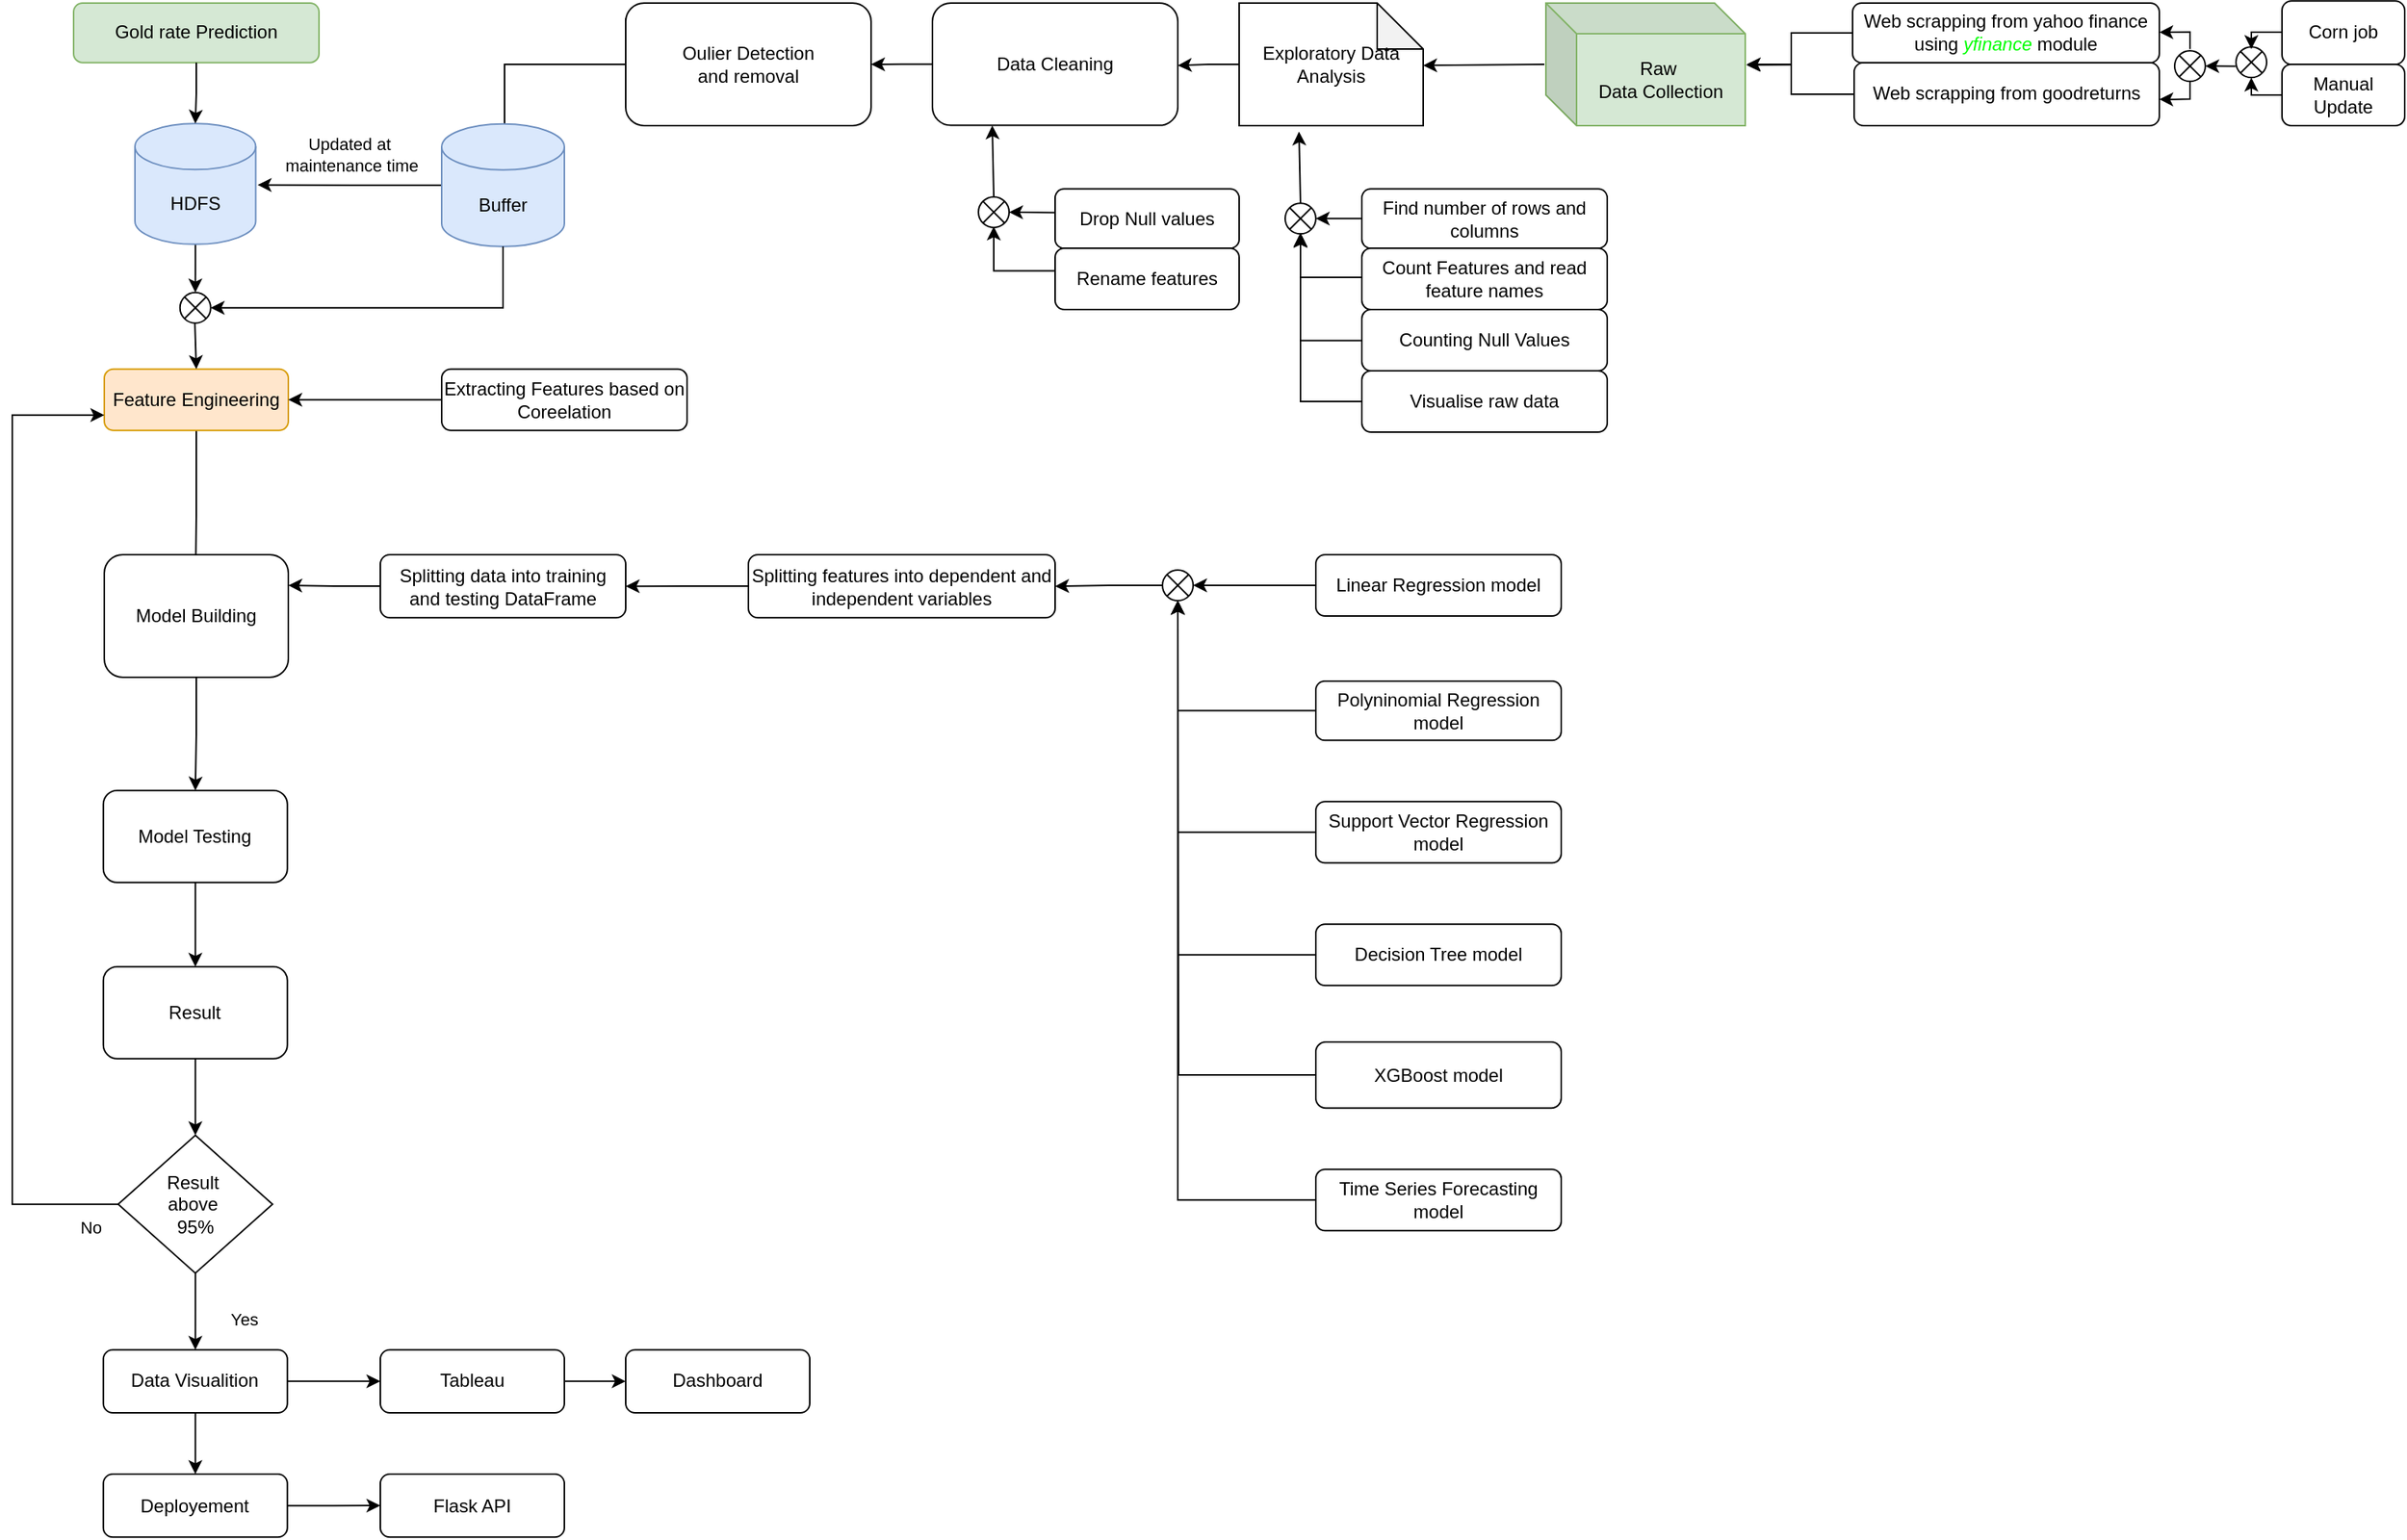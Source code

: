 <mxfile version="24.1.0" type="device">
  <diagram id="C5RBs43oDa-KdzZeNtuy" name="Page-1">
    <mxGraphModel dx="1625" dy="992" grid="1" gridSize="10" guides="1" tooltips="1" connect="1" arrows="1" fold="1" page="1" pageScale="1" pageWidth="827" pageHeight="1169" math="0" shadow="0">
      <root>
        <mxCell id="WIyWlLk6GJQsqaUBKTNV-0" />
        <mxCell id="WIyWlLk6GJQsqaUBKTNV-1" parent="WIyWlLk6GJQsqaUBKTNV-0" />
        <mxCell id="WIyWlLk6GJQsqaUBKTNV-3" value="Gold rate Prediction" style="rounded=1;whiteSpace=wrap;html=1;fontSize=12;glass=0;strokeWidth=1;shadow=0;fillColor=#d5e8d4;strokeColor=#82b366;" parent="WIyWlLk6GJQsqaUBKTNV-1" vertex="1">
          <mxGeometry x="80" y="40" width="160" height="38.87" as="geometry" />
        </mxCell>
        <mxCell id="WIyWlLk6GJQsqaUBKTNV-7" value="Web scrapping from&amp;nbsp;goodreturns" style="rounded=1;whiteSpace=wrap;html=1;fontSize=12;glass=0;strokeWidth=1;shadow=0;" parent="WIyWlLk6GJQsqaUBKTNV-1" vertex="1">
          <mxGeometry x="1241" y="78.88" width="199" height="41.12" as="geometry" />
        </mxCell>
        <mxCell id="45z9xxaqDZyugBGw1FdU-0" value="Web scrapping from yahoo finance using &lt;i&gt;&lt;font color=&quot;#00ff00&quot;&gt;yfinance&lt;/font&gt;&lt;/i&gt; module" style="rounded=1;whiteSpace=wrap;html=1;fontSize=12;glass=0;strokeWidth=1;shadow=0;" parent="WIyWlLk6GJQsqaUBKTNV-1" vertex="1">
          <mxGeometry x="1240" y="40" width="200" height="38.88" as="geometry" />
        </mxCell>
        <mxCell id="Lx_zCy60t3WamO-s119S-2" value="Raw&amp;nbsp;&lt;div&gt;Data Collection&lt;/div&gt;" style="shape=cube;whiteSpace=wrap;html=1;boundedLbl=1;backgroundOutline=1;darkOpacity=0.05;darkOpacity2=0.1;fillColor=#d5e8d4;strokeColor=#82b366;" parent="WIyWlLk6GJQsqaUBKTNV-1" vertex="1">
          <mxGeometry x="1040" y="40" width="130" height="80" as="geometry" />
        </mxCell>
        <mxCell id="f_Z9OUIoh-oaUNwtWdXr-1" style="edgeStyle=orthogonalEdgeStyle;rounded=0;orthogonalLoop=1;jettySize=auto;html=1;entryX=1;entryY=0.51;entryDx=0;entryDy=0;entryPerimeter=0;" parent="WIyWlLk6GJQsqaUBKTNV-1" source="Lx_zCy60t3WamO-s119S-3" target="Lx_zCy60t3WamO-s119S-6" edge="1">
          <mxGeometry relative="1" as="geometry">
            <mxPoint x="680" y="283.75" as="targetPoint" />
          </mxGeometry>
        </mxCell>
        <mxCell id="Lx_zCy60t3WamO-s119S-3" value="Exploratory Data Analysis" style="shape=note;whiteSpace=wrap;html=1;backgroundOutline=1;darkOpacity=0.05;" parent="WIyWlLk6GJQsqaUBKTNV-1" vertex="1">
          <mxGeometry x="840" y="40" width="120" height="80" as="geometry" />
        </mxCell>
        <mxCell id="f_Z9OUIoh-oaUNwtWdXr-3" style="edgeStyle=orthogonalEdgeStyle;rounded=0;orthogonalLoop=1;jettySize=auto;html=1;entryX=0.5;entryY=0;entryDx=0;entryDy=0;entryPerimeter=0;" parent="WIyWlLk6GJQsqaUBKTNV-1" source="Lx_zCy60t3WamO-s119S-4" target="fINDWyjsBGiu346TCF-v-44" edge="1">
          <mxGeometry relative="1" as="geometry">
            <mxPoint x="157.035" y="218.87" as="targetPoint" />
          </mxGeometry>
        </mxCell>
        <mxCell id="Lx_zCy60t3WamO-s119S-4" value="HDFS" style="shape=cylinder3;whiteSpace=wrap;html=1;boundedLbl=1;backgroundOutline=1;size=15;fillColor=#dae8fc;strokeColor=#6c8ebf;" parent="WIyWlLk6GJQsqaUBKTNV-1" vertex="1">
          <mxGeometry x="120" y="118.68" width="78.75" height="78.75" as="geometry" />
        </mxCell>
        <mxCell id="Lx_zCy60t3WamO-s119S-6" value="Data Cleaning" style="rounded=1;whiteSpace=wrap;html=1;" parent="WIyWlLk6GJQsqaUBKTNV-1" vertex="1">
          <mxGeometry x="640" y="40" width="160" height="79.81" as="geometry" />
        </mxCell>
        <mxCell id="f_Z9OUIoh-oaUNwtWdXr-5" style="edgeStyle=orthogonalEdgeStyle;rounded=0;orthogonalLoop=1;jettySize=auto;html=1;" parent="WIyWlLk6GJQsqaUBKTNV-1" source="Lx_zCy60t3WamO-s119S-7" edge="1">
          <mxGeometry relative="1" as="geometry">
            <mxPoint x="159.38" y="428.87" as="targetPoint" />
          </mxGeometry>
        </mxCell>
        <mxCell id="Lx_zCy60t3WamO-s119S-7" value="Feature Engineering" style="rounded=1;whiteSpace=wrap;html=1;fillColor=#ffe6cc;strokeColor=#d79b00;" parent="WIyWlLk6GJQsqaUBKTNV-1" vertex="1">
          <mxGeometry x="100" y="278.87" width="120" height="40" as="geometry" />
        </mxCell>
        <mxCell id="207AoXYVHsI5x0lg2Cva-0" style="edgeStyle=orthogonalEdgeStyle;rounded=0;orthogonalLoop=1;jettySize=auto;html=1;entryX=0.5;entryY=0;entryDx=0;entryDy=0;" parent="WIyWlLk6GJQsqaUBKTNV-1" source="Lx_zCy60t3WamO-s119S-8" target="Lx_zCy60t3WamO-s119S-12" edge="1">
          <mxGeometry relative="1" as="geometry" />
        </mxCell>
        <mxCell id="Lx_zCy60t3WamO-s119S-8" value="Model Building" style="rounded=1;whiteSpace=wrap;html=1;" parent="WIyWlLk6GJQsqaUBKTNV-1" vertex="1">
          <mxGeometry x="100" y="400" width="120" height="80" as="geometry" />
        </mxCell>
        <mxCell id="Lx_zCy60t3WamO-s119S-9" value="Linear Regression model" style="rounded=1;whiteSpace=wrap;html=1;" parent="WIyWlLk6GJQsqaUBKTNV-1" vertex="1">
          <mxGeometry x="890" y="400" width="160" height="40" as="geometry" />
        </mxCell>
        <mxCell id="Lx_zCy60t3WamO-s119S-10" value="Polyninomial Regression model" style="rounded=1;whiteSpace=wrap;html=1;" parent="WIyWlLk6GJQsqaUBKTNV-1" vertex="1">
          <mxGeometry x="890" y="482.5" width="160" height="38.63" as="geometry" />
        </mxCell>
        <mxCell id="Lx_zCy60t3WamO-s119S-11" value="Time Series F&lt;span style=&quot;background-color: initial;&quot;&gt;orecasting model&lt;/span&gt;" style="rounded=1;whiteSpace=wrap;html=1;" parent="WIyWlLk6GJQsqaUBKTNV-1" vertex="1">
          <mxGeometry x="890" y="801.13" width="160" height="40" as="geometry" />
        </mxCell>
        <mxCell id="207AoXYVHsI5x0lg2Cva-2" style="edgeStyle=orthogonalEdgeStyle;rounded=0;orthogonalLoop=1;jettySize=auto;html=1;entryX=0.5;entryY=0;entryDx=0;entryDy=0;" parent="WIyWlLk6GJQsqaUBKTNV-1" source="Lx_zCy60t3WamO-s119S-12" target="Lx_zCy60t3WamO-s119S-13" edge="1">
          <mxGeometry relative="1" as="geometry" />
        </mxCell>
        <mxCell id="Lx_zCy60t3WamO-s119S-12" value="Model Testing" style="rounded=1;whiteSpace=wrap;html=1;" parent="WIyWlLk6GJQsqaUBKTNV-1" vertex="1">
          <mxGeometry x="99.38" y="553.87" width="120" height="60" as="geometry" />
        </mxCell>
        <mxCell id="207AoXYVHsI5x0lg2Cva-3" style="edgeStyle=orthogonalEdgeStyle;rounded=0;orthogonalLoop=1;jettySize=auto;html=1;entryX=0.5;entryY=0;entryDx=0;entryDy=0;" parent="WIyWlLk6GJQsqaUBKTNV-1" source="Lx_zCy60t3WamO-s119S-13" target="Lx_zCy60t3WamO-s119S-14" edge="1">
          <mxGeometry relative="1" as="geometry" />
        </mxCell>
        <mxCell id="Lx_zCy60t3WamO-s119S-13" value="Result" style="rounded=1;whiteSpace=wrap;html=1;" parent="WIyWlLk6GJQsqaUBKTNV-1" vertex="1">
          <mxGeometry x="99.38" y="668.87" width="120" height="60" as="geometry" />
        </mxCell>
        <mxCell id="207AoXYVHsI5x0lg2Cva-4" style="edgeStyle=orthogonalEdgeStyle;rounded=0;orthogonalLoop=1;jettySize=auto;html=1;entryX=0.5;entryY=0;entryDx=0;entryDy=0;" parent="WIyWlLk6GJQsqaUBKTNV-1" source="Lx_zCy60t3WamO-s119S-14" target="Lx_zCy60t3WamO-s119S-15" edge="1">
          <mxGeometry relative="1" as="geometry" />
        </mxCell>
        <mxCell id="207AoXYVHsI5x0lg2Cva-9" value="No" style="edgeLabel;html=1;align=center;verticalAlign=middle;resizable=0;points=[];" parent="207AoXYVHsI5x0lg2Cva-4" vertex="1" connectable="0">
          <mxGeometry x="-0.096" y="-1" relative="1" as="geometry">
            <mxPoint x="-68" y="-53" as="offset" />
          </mxGeometry>
        </mxCell>
        <mxCell id="207AoXYVHsI5x0lg2Cva-6" style="edgeStyle=orthogonalEdgeStyle;rounded=0;orthogonalLoop=1;jettySize=auto;html=1;" parent="WIyWlLk6GJQsqaUBKTNV-1" edge="1">
          <mxGeometry relative="1" as="geometry">
            <Array as="points">
              <mxPoint x="40" y="824" />
              <mxPoint x="40" y="309" />
            </Array>
            <mxPoint x="119.07" y="823.87" as="sourcePoint" />
            <mxPoint x="100" y="308.87" as="targetPoint" />
          </mxGeometry>
        </mxCell>
        <mxCell id="Lx_zCy60t3WamO-s119S-14" value="Result&amp;nbsp;&lt;div&gt;above&amp;nbsp;&lt;/div&gt;&lt;div&gt;95%&lt;/div&gt;" style="rhombus;whiteSpace=wrap;html=1;" parent="WIyWlLk6GJQsqaUBKTNV-1" vertex="1">
          <mxGeometry x="109.07" y="778.87" width="100.62" height="90" as="geometry" />
        </mxCell>
        <mxCell id="fINDWyjsBGiu346TCF-v-46" style="edgeStyle=orthogonalEdgeStyle;rounded=0;orthogonalLoop=1;jettySize=auto;html=1;exitX=1;exitY=0.5;exitDx=0;exitDy=0;entryX=0;entryY=0.5;entryDx=0;entryDy=0;" parent="WIyWlLk6GJQsqaUBKTNV-1" source="Lx_zCy60t3WamO-s119S-15" target="Bs1DXFhn0Ka5rFbyzfk1-0" edge="1">
          <mxGeometry relative="1" as="geometry" />
        </mxCell>
        <mxCell id="bZugAuWg9ta56m7mfIGF-15" style="edgeStyle=orthogonalEdgeStyle;rounded=0;orthogonalLoop=1;jettySize=auto;html=1;" edge="1" parent="WIyWlLk6GJQsqaUBKTNV-1" source="Lx_zCy60t3WamO-s119S-15" target="bZugAuWg9ta56m7mfIGF-14">
          <mxGeometry relative="1" as="geometry" />
        </mxCell>
        <mxCell id="Lx_zCy60t3WamO-s119S-15" value="Data Visualition" style="rounded=1;whiteSpace=wrap;html=1;" parent="WIyWlLk6GJQsqaUBKTNV-1" vertex="1">
          <mxGeometry x="99.38" y="918.87" width="120" height="41.13" as="geometry" />
        </mxCell>
        <mxCell id="Lx_zCy60t3WamO-s119S-16" value="Dashboard" style="rounded=1;whiteSpace=wrap;html=1;" parent="WIyWlLk6GJQsqaUBKTNV-1" vertex="1">
          <mxGeometry x="440" y="918.87" width="120" height="41.13" as="geometry" />
        </mxCell>
        <mxCell id="fINDWyjsBGiu346TCF-v-47" style="edgeStyle=orthogonalEdgeStyle;rounded=0;orthogonalLoop=1;jettySize=auto;html=1;exitX=1;exitY=0.5;exitDx=0;exitDy=0;" parent="WIyWlLk6GJQsqaUBKTNV-1" source="Bs1DXFhn0Ka5rFbyzfk1-0" target="Lx_zCy60t3WamO-s119S-16" edge="1">
          <mxGeometry relative="1" as="geometry" />
        </mxCell>
        <mxCell id="Bs1DXFhn0Ka5rFbyzfk1-0" value="Tableau" style="rounded=1;whiteSpace=wrap;html=1;" parent="WIyWlLk6GJQsqaUBKTNV-1" vertex="1">
          <mxGeometry x="280" y="918.87" width="120" height="41.13" as="geometry" />
        </mxCell>
        <mxCell id="f_Z9OUIoh-oaUNwtWdXr-2" style="edgeStyle=orthogonalEdgeStyle;rounded=0;orthogonalLoop=1;jettySize=auto;html=1;entryX=1;entryY=0.5;entryDx=0;entryDy=0;entryPerimeter=0;" parent="WIyWlLk6GJQsqaUBKTNV-1" edge="1">
          <mxGeometry relative="1" as="geometry">
            <mxPoint x="440" y="50" as="sourcePoint" />
            <mxPoint x="360" y="130" as="targetPoint" />
            <Array as="points">
              <mxPoint x="440" y="80" />
              <mxPoint x="361" y="80" />
            </Array>
          </mxGeometry>
        </mxCell>
        <mxCell id="f_Z9OUIoh-oaUNwtWdXr-4" style="edgeStyle=orthogonalEdgeStyle;rounded=0;orthogonalLoop=1;jettySize=auto;html=1;entryX=0.5;entryY=0;entryDx=0;entryDy=0;entryPerimeter=0;" parent="WIyWlLk6GJQsqaUBKTNV-1" source="WIyWlLk6GJQsqaUBKTNV-3" target="Lx_zCy60t3WamO-s119S-4" edge="1">
          <mxGeometry relative="1" as="geometry">
            <mxPoint x="250" y="128.87" as="targetPoint" />
          </mxGeometry>
        </mxCell>
        <mxCell id="f_Z9OUIoh-oaUNwtWdXr-17" style="edgeStyle=orthogonalEdgeStyle;rounded=0;orthogonalLoop=1;jettySize=auto;html=1;" parent="WIyWlLk6GJQsqaUBKTNV-1" source="f_Z9OUIoh-oaUNwtWdXr-10" target="Lx_zCy60t3WamO-s119S-7" edge="1">
          <mxGeometry relative="1" as="geometry" />
        </mxCell>
        <mxCell id="f_Z9OUIoh-oaUNwtWdXr-10" value="Extracting Features based on Coreelation" style="rounded=1;whiteSpace=wrap;html=1;" parent="WIyWlLk6GJQsqaUBKTNV-1" vertex="1">
          <mxGeometry x="320" y="278.87" width="160" height="40" as="geometry" />
        </mxCell>
        <mxCell id="f_Z9OUIoh-oaUNwtWdXr-16" style="edgeStyle=orthogonalEdgeStyle;rounded=0;orthogonalLoop=1;jettySize=auto;html=1;entryX=1.005;entryY=0.504;entryDx=0;entryDy=0;entryPerimeter=0;" parent="WIyWlLk6GJQsqaUBKTNV-1" source="45z9xxaqDZyugBGw1FdU-0" target="Lx_zCy60t3WamO-s119S-2" edge="1">
          <mxGeometry relative="1" as="geometry">
            <Array as="points">
              <mxPoint x="1200" y="59" />
              <mxPoint x="1200" y="80" />
            </Array>
          </mxGeometry>
        </mxCell>
        <mxCell id="f_Z9OUIoh-oaUNwtWdXr-18" style="edgeStyle=orthogonalEdgeStyle;rounded=0;orthogonalLoop=1;jettySize=auto;html=1;entryX=1.008;entryY=0.5;entryDx=0;entryDy=0;entryPerimeter=0;" parent="WIyWlLk6GJQsqaUBKTNV-1" source="WIyWlLk6GJQsqaUBKTNV-7" target="Lx_zCy60t3WamO-s119S-2" edge="1">
          <mxGeometry relative="1" as="geometry">
            <mxPoint x="1170" y="86" as="targetPoint" />
            <Array as="points">
              <mxPoint x="1200" y="99" />
              <mxPoint x="1200" y="80" />
            </Array>
          </mxGeometry>
        </mxCell>
        <mxCell id="f_Z9OUIoh-oaUNwtWdXr-19" value="Counting Null Values" style="rounded=1;whiteSpace=wrap;html=1;fontSize=12;glass=0;strokeWidth=1;shadow=0;" parent="WIyWlLk6GJQsqaUBKTNV-1" vertex="1">
          <mxGeometry x="920" y="240" width="160" height="40" as="geometry" />
        </mxCell>
        <mxCell id="f_Z9OUIoh-oaUNwtWdXr-20" value="Count Features and read feature names" style="rounded=1;whiteSpace=wrap;html=1;fontSize=12;glass=0;strokeWidth=1;shadow=0;" parent="WIyWlLk6GJQsqaUBKTNV-1" vertex="1">
          <mxGeometry x="920" y="200" width="160" height="40" as="geometry" />
        </mxCell>
        <mxCell id="f_Z9OUIoh-oaUNwtWdXr-22" value="Find number of rows and columns" style="rounded=1;whiteSpace=wrap;html=1;fontSize=12;glass=0;strokeWidth=1;shadow=0;" parent="WIyWlLk6GJQsqaUBKTNV-1" vertex="1">
          <mxGeometry x="920" y="161.25" width="160" height="38.75" as="geometry" />
        </mxCell>
        <mxCell id="f_Z9OUIoh-oaUNwtWdXr-23" value="Visualise raw data" style="rounded=1;whiteSpace=wrap;html=1;fontSize=12;glass=0;strokeWidth=1;shadow=0;" parent="WIyWlLk6GJQsqaUBKTNV-1" vertex="1">
          <mxGeometry x="920" y="280" width="160" height="40" as="geometry" />
        </mxCell>
        <mxCell id="f_Z9OUIoh-oaUNwtWdXr-30" value="Drop Null values" style="rounded=1;whiteSpace=wrap;html=1;" parent="WIyWlLk6GJQsqaUBKTNV-1" vertex="1">
          <mxGeometry x="720" y="161.26" width="120" height="38.74" as="geometry" />
        </mxCell>
        <mxCell id="f_Z9OUIoh-oaUNwtWdXr-31" value="Rename features" style="rounded=1;whiteSpace=wrap;html=1;" parent="WIyWlLk6GJQsqaUBKTNV-1" vertex="1">
          <mxGeometry x="720" y="200" width="120" height="40" as="geometry" />
        </mxCell>
        <mxCell id="207AoXYVHsI5x0lg2Cva-10" value="Yes" style="edgeLabel;html=1;align=center;verticalAlign=middle;resizable=0;points=[];" parent="WIyWlLk6GJQsqaUBKTNV-1" vertex="1" connectable="0">
          <mxGeometry x="190.38" y="898.67" as="geometry" />
        </mxCell>
        <mxCell id="bZugAuWg9ta56m7mfIGF-3" style="edgeStyle=orthogonalEdgeStyle;rounded=0;orthogonalLoop=1;jettySize=auto;html=1;entryX=1;entryY=0.5;entryDx=0;entryDy=0;" edge="1" parent="WIyWlLk6GJQsqaUBKTNV-1" source="207AoXYVHsI5x0lg2Cva-11" target="207AoXYVHsI5x0lg2Cva-12">
          <mxGeometry relative="1" as="geometry" />
        </mxCell>
        <mxCell id="207AoXYVHsI5x0lg2Cva-11" value="Splitting features into dependent and independent variables" style="rounded=1;whiteSpace=wrap;html=1;" parent="WIyWlLk6GJQsqaUBKTNV-1" vertex="1">
          <mxGeometry x="520" y="400" width="200" height="41.13" as="geometry" />
        </mxCell>
        <mxCell id="bZugAuWg9ta56m7mfIGF-19" style="edgeStyle=orthogonalEdgeStyle;rounded=0;orthogonalLoop=1;jettySize=auto;html=1;entryX=1;entryY=0.25;entryDx=0;entryDy=0;" edge="1" parent="WIyWlLk6GJQsqaUBKTNV-1" source="207AoXYVHsI5x0lg2Cva-12" target="Lx_zCy60t3WamO-s119S-8">
          <mxGeometry relative="1" as="geometry" />
        </mxCell>
        <mxCell id="207AoXYVHsI5x0lg2Cva-12" value="Splitting data into training and testing DataFrame" style="rounded=1;whiteSpace=wrap;html=1;" parent="WIyWlLk6GJQsqaUBKTNV-1" vertex="1">
          <mxGeometry x="280" y="400" width="160" height="41.13" as="geometry" />
        </mxCell>
        <mxCell id="fINDWyjsBGiu346TCF-v-8" style="edgeStyle=orthogonalEdgeStyle;rounded=0;orthogonalLoop=1;jettySize=auto;html=1;" parent="WIyWlLk6GJQsqaUBKTNV-1" source="fINDWyjsBGiu346TCF-v-1" edge="1">
          <mxGeometry relative="1" as="geometry">
            <mxPoint x="200" y="158.68" as="targetPoint" />
          </mxGeometry>
        </mxCell>
        <mxCell id="fINDWyjsBGiu346TCF-v-48" value="Updated at&amp;nbsp;&lt;div&gt;maintenance time&lt;/div&gt;" style="edgeLabel;html=1;align=center;verticalAlign=middle;resizable=0;points=[];" parent="fINDWyjsBGiu346TCF-v-8" vertex="1" connectable="0">
          <mxGeometry x="0.062" y="2" relative="1" as="geometry">
            <mxPoint x="4" y="-22" as="offset" />
          </mxGeometry>
        </mxCell>
        <mxCell id="fINDWyjsBGiu346TCF-v-1" value="&lt;div&gt;&lt;span style=&quot;background-color: initial;&quot;&gt;Buffer&lt;/span&gt;&lt;br&gt;&lt;/div&gt;" style="shape=cylinder3;whiteSpace=wrap;html=1;boundedLbl=1;backgroundOutline=1;size=15;fillColor=#dae8fc;strokeColor=#6c8ebf;" parent="WIyWlLk6GJQsqaUBKTNV-1" vertex="1">
          <mxGeometry x="320" y="118.87" width="80" height="80" as="geometry" />
        </mxCell>
        <mxCell id="fINDWyjsBGiu346TCF-v-11" value="" style="endArrow=classic;html=1;rounded=0;exitX=0.5;exitY=1;exitDx=0;exitDy=0;exitPerimeter=0;entryX=1;entryY=0.5;entryDx=0;entryDy=0;entryPerimeter=0;" parent="WIyWlLk6GJQsqaUBKTNV-1" source="fINDWyjsBGiu346TCF-v-1" target="fINDWyjsBGiu346TCF-v-44" edge="1">
          <mxGeometry width="50" height="50" relative="1" as="geometry">
            <mxPoint x="249.07" y="357.62" as="sourcePoint" />
            <mxPoint x="170" y="228.87" as="targetPoint" />
            <Array as="points">
              <mxPoint x="360" y="238.87" />
            </Array>
          </mxGeometry>
        </mxCell>
        <mxCell id="fINDWyjsBGiu346TCF-v-12" value="" style="endArrow=classic;html=1;rounded=0;" parent="WIyWlLk6GJQsqaUBKTNV-1" edge="1">
          <mxGeometry width="50" height="50" relative="1" as="geometry">
            <mxPoint x="159.07" y="248.87" as="sourcePoint" />
            <mxPoint x="160" y="278.87" as="targetPoint" />
          </mxGeometry>
        </mxCell>
        <mxCell id="fINDWyjsBGiu346TCF-v-13" value="Corn job" style="rounded=1;whiteSpace=wrap;html=1;" parent="WIyWlLk6GJQsqaUBKTNV-1" vertex="1">
          <mxGeometry x="1520" y="38.63" width="80" height="41.37" as="geometry" />
        </mxCell>
        <mxCell id="fINDWyjsBGiu346TCF-v-14" value="Manual Update" style="rounded=1;whiteSpace=wrap;html=1;" parent="WIyWlLk6GJQsqaUBKTNV-1" vertex="1">
          <mxGeometry x="1520" y="80" width="80" height="40" as="geometry" />
        </mxCell>
        <mxCell id="fINDWyjsBGiu346TCF-v-15" value="" style="verticalLabelPosition=bottom;verticalAlign=top;html=1;shape=mxgraph.flowchart.or;" parent="WIyWlLk6GJQsqaUBKTNV-1" vertex="1">
          <mxGeometry x="1490" y="68.63" width="20" height="20" as="geometry" />
        </mxCell>
        <mxCell id="fINDWyjsBGiu346TCF-v-20" value="" style="verticalLabelPosition=bottom;verticalAlign=top;html=1;shape=mxgraph.flowchart.or;" parent="WIyWlLk6GJQsqaUBKTNV-1" vertex="1">
          <mxGeometry x="1450" y="71.13" width="20" height="20" as="geometry" />
        </mxCell>
        <mxCell id="fINDWyjsBGiu346TCF-v-21" value="" style="endArrow=classic;html=1;rounded=0;entryX=1;entryY=0.5;entryDx=0;entryDy=0;entryPerimeter=0;exitX=-0.008;exitY=0.631;exitDx=0;exitDy=0;exitPerimeter=0;" parent="WIyWlLk6GJQsqaUBKTNV-1" source="fINDWyjsBGiu346TCF-v-15" target="fINDWyjsBGiu346TCF-v-20" edge="1">
          <mxGeometry width="50" height="50" relative="1" as="geometry">
            <mxPoint x="1480" y="139.88" as="sourcePoint" />
            <mxPoint x="1530" y="89.88" as="targetPoint" />
          </mxGeometry>
        </mxCell>
        <mxCell id="fINDWyjsBGiu346TCF-v-22" value="" style="endArrow=classic;html=1;rounded=0;entryX=1;entryY=0.5;entryDx=0;entryDy=0;entryPerimeter=0;" parent="WIyWlLk6GJQsqaUBKTNV-1" edge="1">
          <mxGeometry width="50" height="50" relative="1" as="geometry">
            <mxPoint x="1460" y="70" as="sourcePoint" />
            <mxPoint x="1440" y="59.05" as="targetPoint" />
            <Array as="points">
              <mxPoint x="1460" y="58.88" />
            </Array>
          </mxGeometry>
        </mxCell>
        <mxCell id="fINDWyjsBGiu346TCF-v-23" value="" style="endArrow=classic;html=1;rounded=0;entryX=1;entryY=0.5;entryDx=0;entryDy=0;entryPerimeter=0;exitX=0.5;exitY=1;exitDx=0;exitDy=0;exitPerimeter=0;" parent="WIyWlLk6GJQsqaUBKTNV-1" source="fINDWyjsBGiu346TCF-v-20" edge="1">
          <mxGeometry width="50" height="50" relative="1" as="geometry">
            <mxPoint x="1460" y="122.63" as="sourcePoint" />
            <mxPoint x="1440" y="102.8" as="targetPoint" />
            <Array as="points">
              <mxPoint x="1460" y="102.63" />
              <mxPoint x="1450" y="102.88" />
            </Array>
          </mxGeometry>
        </mxCell>
        <mxCell id="fINDWyjsBGiu346TCF-v-25" value="" style="endArrow=classic;html=1;rounded=0;entryX=1;entryY=0.509;entryDx=0;entryDy=0;entryPerimeter=0;" parent="WIyWlLk6GJQsqaUBKTNV-1" target="Lx_zCy60t3WamO-s119S-3" edge="1">
          <mxGeometry width="50" height="50" relative="1" as="geometry">
            <mxPoint x="1039" y="80" as="sourcePoint" />
            <mxPoint x="820" y="240" as="targetPoint" />
          </mxGeometry>
        </mxCell>
        <mxCell id="fINDWyjsBGiu346TCF-v-26" value="" style="verticalLabelPosition=bottom;verticalAlign=top;html=1;shape=mxgraph.flowchart.or;" parent="WIyWlLk6GJQsqaUBKTNV-1" vertex="1">
          <mxGeometry x="870" y="170.63" width="20" height="20" as="geometry" />
        </mxCell>
        <mxCell id="fINDWyjsBGiu346TCF-v-27" value="" style="endArrow=classic;html=1;rounded=0;entryX=0.325;entryY=1.048;entryDx=0;entryDy=0;entryPerimeter=0;exitX=0.5;exitY=0;exitDx=0;exitDy=0;exitPerimeter=0;" parent="WIyWlLk6GJQsqaUBKTNV-1" source="fINDWyjsBGiu346TCF-v-26" target="Lx_zCy60t3WamO-s119S-3" edge="1">
          <mxGeometry width="50" height="50" relative="1" as="geometry">
            <mxPoint x="930" y="290" as="sourcePoint" />
            <mxPoint x="980" y="240" as="targetPoint" />
          </mxGeometry>
        </mxCell>
        <mxCell id="fINDWyjsBGiu346TCF-v-28" value="" style="endArrow=classic;html=1;rounded=0;entryX=1;entryY=0.5;entryDx=0;entryDy=0;entryPerimeter=0;exitX=0;exitY=0.5;exitDx=0;exitDy=0;" parent="WIyWlLk6GJQsqaUBKTNV-1" source="f_Z9OUIoh-oaUNwtWdXr-22" target="fINDWyjsBGiu346TCF-v-26" edge="1">
          <mxGeometry width="50" height="50" relative="1" as="geometry">
            <mxPoint x="930" y="290" as="sourcePoint" />
            <mxPoint x="980" y="240" as="targetPoint" />
          </mxGeometry>
        </mxCell>
        <mxCell id="fINDWyjsBGiu346TCF-v-29" value="" style="endArrow=classic;html=1;rounded=0;entryX=0.5;entryY=1;entryDx=0;entryDy=0;entryPerimeter=0;exitX=0;exitY=0.5;exitDx=0;exitDy=0;" parent="WIyWlLk6GJQsqaUBKTNV-1" source="f_Z9OUIoh-oaUNwtWdXr-23" target="fINDWyjsBGiu346TCF-v-26" edge="1">
          <mxGeometry width="50" height="50" relative="1" as="geometry">
            <mxPoint x="930" y="290" as="sourcePoint" />
            <mxPoint x="980" y="240" as="targetPoint" />
            <Array as="points">
              <mxPoint x="880" y="300" />
            </Array>
          </mxGeometry>
        </mxCell>
        <mxCell id="fINDWyjsBGiu346TCF-v-30" value="" style="endArrow=classic;html=1;rounded=0;exitX=0;exitY=0.5;exitDx=0;exitDy=0;" parent="WIyWlLk6GJQsqaUBKTNV-1" edge="1">
          <mxGeometry width="50" height="50" relative="1" as="geometry">
            <mxPoint x="920" y="260.25" as="sourcePoint" />
            <mxPoint x="880" y="190" as="targetPoint" />
            <Array as="points">
              <mxPoint x="880" y="260.25" />
            </Array>
          </mxGeometry>
        </mxCell>
        <mxCell id="fINDWyjsBGiu346TCF-v-31" value="" style="endArrow=classic;html=1;rounded=0;exitX=0;exitY=0.5;exitDx=0;exitDy=0;" parent="WIyWlLk6GJQsqaUBKTNV-1" edge="1">
          <mxGeometry width="50" height="50" relative="1" as="geometry">
            <mxPoint x="920" y="219" as="sourcePoint" />
            <mxPoint x="880" y="190" as="targetPoint" />
            <Array as="points">
              <mxPoint x="880" y="219" />
            </Array>
          </mxGeometry>
        </mxCell>
        <mxCell id="fINDWyjsBGiu346TCF-v-32" value="" style="verticalLabelPosition=bottom;verticalAlign=top;html=1;shape=mxgraph.flowchart.or;" parent="WIyWlLk6GJQsqaUBKTNV-1" vertex="1">
          <mxGeometry x="670" y="166.44" width="20" height="20" as="geometry" />
        </mxCell>
        <mxCell id="fINDWyjsBGiu346TCF-v-33" value="" style="endArrow=classic;html=1;rounded=0;entryX=0.325;entryY=1.048;entryDx=0;entryDy=0;entryPerimeter=0;exitX=0.5;exitY=0;exitDx=0;exitDy=0;exitPerimeter=0;" parent="WIyWlLk6GJQsqaUBKTNV-1" source="fINDWyjsBGiu346TCF-v-32" edge="1">
          <mxGeometry width="50" height="50" relative="1" as="geometry">
            <mxPoint x="730" y="285.81" as="sourcePoint" />
            <mxPoint x="679" y="119.81" as="targetPoint" />
          </mxGeometry>
        </mxCell>
        <mxCell id="fINDWyjsBGiu346TCF-v-34" value="" style="endArrow=classic;html=1;rounded=0;entryX=1;entryY=0.5;entryDx=0;entryDy=0;entryPerimeter=0;exitX=0;exitY=0.5;exitDx=0;exitDy=0;" parent="WIyWlLk6GJQsqaUBKTNV-1" target="fINDWyjsBGiu346TCF-v-32" edge="1">
          <mxGeometry width="50" height="50" relative="1" as="geometry">
            <mxPoint x="720" y="176.81" as="sourcePoint" />
            <mxPoint x="780" y="235.81" as="targetPoint" />
          </mxGeometry>
        </mxCell>
        <mxCell id="fINDWyjsBGiu346TCF-v-35" value="" style="endArrow=classic;html=1;rounded=0;exitX=0;exitY=0.5;exitDx=0;exitDy=0;" parent="WIyWlLk6GJQsqaUBKTNV-1" edge="1">
          <mxGeometry width="50" height="50" relative="1" as="geometry">
            <mxPoint x="720" y="214.81" as="sourcePoint" />
            <mxPoint x="680" y="185.81" as="targetPoint" />
            <Array as="points">
              <mxPoint x="680" y="214.81" />
            </Array>
          </mxGeometry>
        </mxCell>
        <mxCell id="fINDWyjsBGiu346TCF-v-37" value="" style="edgeStyle=orthogonalEdgeStyle;rounded=0;orthogonalLoop=1;jettySize=auto;html=1;entryX=1;entryY=0.5;entryDx=0;entryDy=0;entryPerimeter=0;" parent="WIyWlLk6GJQsqaUBKTNV-1" source="Lx_zCy60t3WamO-s119S-6" target="fINDWyjsBGiu346TCF-v-36" edge="1">
          <mxGeometry relative="1" as="geometry">
            <mxPoint x="640" y="81" as="sourcePoint" />
            <mxPoint x="320" y="201" as="targetPoint" />
          </mxGeometry>
        </mxCell>
        <mxCell id="fINDWyjsBGiu346TCF-v-36" value="Oulier Detection&lt;div&gt;and removal&lt;/div&gt;" style="rounded=1;whiteSpace=wrap;html=1;" parent="WIyWlLk6GJQsqaUBKTNV-1" vertex="1">
          <mxGeometry x="440" y="40" width="160" height="80" as="geometry" />
        </mxCell>
        <mxCell id="fINDWyjsBGiu346TCF-v-40" value="" style="endArrow=classic;html=1;rounded=0;exitX=0;exitY=0.5;exitDx=0;exitDy=0;entryX=0.5;entryY=1;entryDx=0;entryDy=0;entryPerimeter=0;" parent="WIyWlLk6GJQsqaUBKTNV-1" source="fINDWyjsBGiu346TCF-v-14" target="fINDWyjsBGiu346TCF-v-15" edge="1">
          <mxGeometry width="50" height="50" relative="1" as="geometry">
            <mxPoint x="1520.0" y="98.67" as="sourcePoint" />
            <mxPoint x="1500" y="90" as="targetPoint" />
            <Array as="points">
              <mxPoint x="1500" y="100" />
            </Array>
          </mxGeometry>
        </mxCell>
        <mxCell id="fINDWyjsBGiu346TCF-v-41" value="" style="endArrow=classic;html=1;rounded=0;exitX=0;exitY=0.5;exitDx=0;exitDy=0;" parent="WIyWlLk6GJQsqaUBKTNV-1" edge="1">
          <mxGeometry width="50" height="50" relative="1" as="geometry">
            <mxPoint x="1520" y="59.01" as="sourcePoint" />
            <mxPoint x="1500" y="70" as="targetPoint" />
            <Array as="points">
              <mxPoint x="1500" y="59.01" />
            </Array>
          </mxGeometry>
        </mxCell>
        <mxCell id="fINDWyjsBGiu346TCF-v-44" value="" style="verticalLabelPosition=bottom;verticalAlign=top;html=1;shape=mxgraph.flowchart.or;" parent="WIyWlLk6GJQsqaUBKTNV-1" vertex="1">
          <mxGeometry x="149.37" y="228.87" width="20" height="20" as="geometry" />
        </mxCell>
        <mxCell id="bZugAuWg9ta56m7mfIGF-0" value="Support Vector Regression mod&lt;span style=&quot;background-color: initial;&quot;&gt;el&lt;/span&gt;" style="rounded=1;whiteSpace=wrap;html=1;" vertex="1" parent="WIyWlLk6GJQsqaUBKTNV-1">
          <mxGeometry x="890" y="561.13" width="160" height="40" as="geometry" />
        </mxCell>
        <mxCell id="bZugAuWg9ta56m7mfIGF-1" value="Decision Tree&lt;span style=&quot;background-color: initial;&quot;&gt;&amp;nbsp;model&lt;/span&gt;" style="rounded=1;whiteSpace=wrap;html=1;" vertex="1" parent="WIyWlLk6GJQsqaUBKTNV-1">
          <mxGeometry x="890" y="641.13" width="160" height="40" as="geometry" />
        </mxCell>
        <mxCell id="bZugAuWg9ta56m7mfIGF-11" style="edgeStyle=orthogonalEdgeStyle;rounded=0;orthogonalLoop=1;jettySize=auto;html=1;" edge="1" parent="WIyWlLk6GJQsqaUBKTNV-1" source="bZugAuWg9ta56m7mfIGF-2">
          <mxGeometry relative="1" as="geometry">
            <mxPoint x="800" y="430" as="targetPoint" />
          </mxGeometry>
        </mxCell>
        <mxCell id="bZugAuWg9ta56m7mfIGF-2" value="XGBoost model" style="rounded=1;whiteSpace=wrap;html=1;" vertex="1" parent="WIyWlLk6GJQsqaUBKTNV-1">
          <mxGeometry x="890" y="718" width="160" height="43.13" as="geometry" />
        </mxCell>
        <mxCell id="bZugAuWg9ta56m7mfIGF-13" style="edgeStyle=orthogonalEdgeStyle;rounded=0;orthogonalLoop=1;jettySize=auto;html=1;entryX=1;entryY=0.5;entryDx=0;entryDy=0;" edge="1" parent="WIyWlLk6GJQsqaUBKTNV-1" source="bZugAuWg9ta56m7mfIGF-4" target="207AoXYVHsI5x0lg2Cva-11">
          <mxGeometry relative="1" as="geometry" />
        </mxCell>
        <mxCell id="bZugAuWg9ta56m7mfIGF-4" value="" style="verticalLabelPosition=bottom;verticalAlign=top;html=1;shape=mxgraph.flowchart.or;" vertex="1" parent="WIyWlLk6GJQsqaUBKTNV-1">
          <mxGeometry x="790" y="410" width="20" height="20" as="geometry" />
        </mxCell>
        <mxCell id="bZugAuWg9ta56m7mfIGF-5" style="edgeStyle=orthogonalEdgeStyle;rounded=0;orthogonalLoop=1;jettySize=auto;html=1;entryX=1;entryY=0.5;entryDx=0;entryDy=0;entryPerimeter=0;" edge="1" parent="WIyWlLk6GJQsqaUBKTNV-1" source="Lx_zCy60t3WamO-s119S-9" target="bZugAuWg9ta56m7mfIGF-4">
          <mxGeometry relative="1" as="geometry" />
        </mxCell>
        <mxCell id="bZugAuWg9ta56m7mfIGF-6" style="edgeStyle=orthogonalEdgeStyle;rounded=0;orthogonalLoop=1;jettySize=auto;html=1;entryX=0.5;entryY=1;entryDx=0;entryDy=0;entryPerimeter=0;" edge="1" parent="WIyWlLk6GJQsqaUBKTNV-1" source="Lx_zCy60t3WamO-s119S-10" target="bZugAuWg9ta56m7mfIGF-4">
          <mxGeometry relative="1" as="geometry" />
        </mxCell>
        <mxCell id="bZugAuWg9ta56m7mfIGF-8" style="edgeStyle=orthogonalEdgeStyle;rounded=0;orthogonalLoop=1;jettySize=auto;html=1;entryX=0.5;entryY=1;entryDx=0;entryDy=0;entryPerimeter=0;" edge="1" parent="WIyWlLk6GJQsqaUBKTNV-1" source="bZugAuWg9ta56m7mfIGF-0" target="bZugAuWg9ta56m7mfIGF-4">
          <mxGeometry relative="1" as="geometry" />
        </mxCell>
        <mxCell id="bZugAuWg9ta56m7mfIGF-9" style="edgeStyle=orthogonalEdgeStyle;rounded=0;orthogonalLoop=1;jettySize=auto;html=1;entryX=0.5;entryY=1;entryDx=0;entryDy=0;entryPerimeter=0;" edge="1" parent="WIyWlLk6GJQsqaUBKTNV-1" source="bZugAuWg9ta56m7mfIGF-1" target="bZugAuWg9ta56m7mfIGF-4">
          <mxGeometry relative="1" as="geometry" />
        </mxCell>
        <mxCell id="bZugAuWg9ta56m7mfIGF-12" style="edgeStyle=orthogonalEdgeStyle;rounded=0;orthogonalLoop=1;jettySize=auto;html=1;entryX=0.5;entryY=1;entryDx=0;entryDy=0;entryPerimeter=0;" edge="1" parent="WIyWlLk6GJQsqaUBKTNV-1" source="Lx_zCy60t3WamO-s119S-11" target="bZugAuWg9ta56m7mfIGF-4">
          <mxGeometry relative="1" as="geometry" />
        </mxCell>
        <mxCell id="bZugAuWg9ta56m7mfIGF-18" style="edgeStyle=orthogonalEdgeStyle;rounded=0;orthogonalLoop=1;jettySize=auto;html=1;exitX=1;exitY=0.5;exitDx=0;exitDy=0;" edge="1" parent="WIyWlLk6GJQsqaUBKTNV-1" source="bZugAuWg9ta56m7mfIGF-14" target="bZugAuWg9ta56m7mfIGF-16">
          <mxGeometry relative="1" as="geometry" />
        </mxCell>
        <mxCell id="bZugAuWg9ta56m7mfIGF-14" value="Deployement" style="rounded=1;whiteSpace=wrap;html=1;" vertex="1" parent="WIyWlLk6GJQsqaUBKTNV-1">
          <mxGeometry x="99.37" y="1000" width="120" height="41.13" as="geometry" />
        </mxCell>
        <mxCell id="bZugAuWg9ta56m7mfIGF-16" value="Flask API" style="rounded=1;whiteSpace=wrap;html=1;" vertex="1" parent="WIyWlLk6GJQsqaUBKTNV-1">
          <mxGeometry x="280" y="1000" width="120" height="41.13" as="geometry" />
        </mxCell>
      </root>
    </mxGraphModel>
  </diagram>
</mxfile>
